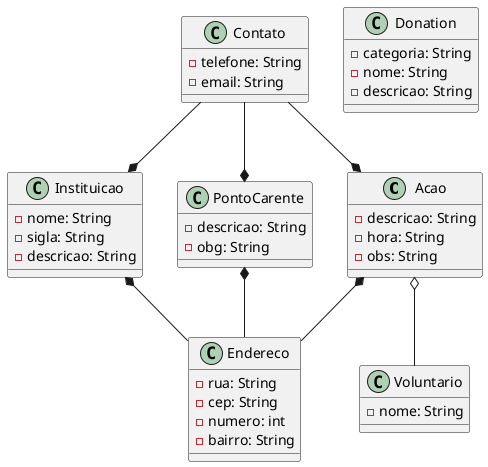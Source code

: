@startuml

class Acao {
    - descricao: String
    - hora: String
    - obs: String
}

class Contato {
    - telefone: String
    - email: String
}

class Donation {
    - categoria: String
    - nome: String
    - descricao: String
}

class Endereco {
    - rua: String
    - cep: String
    - numero: int
    - bairro: String
}

class Instituicao {
    - nome: String
    - sigla: String
    - descricao: String
}

class PontoCarente {
    - descricao: String
    - obg: String
}

class Voluntario {
    - nome: String
}

Contato --* Acao
Contato --* Instituicao
Contato --* PontoCarente
Acao *-- Endereco
Acao o-- Voluntario
Instituicao *-- Endereco
PontoCarente *-- Endereco




@enduml
